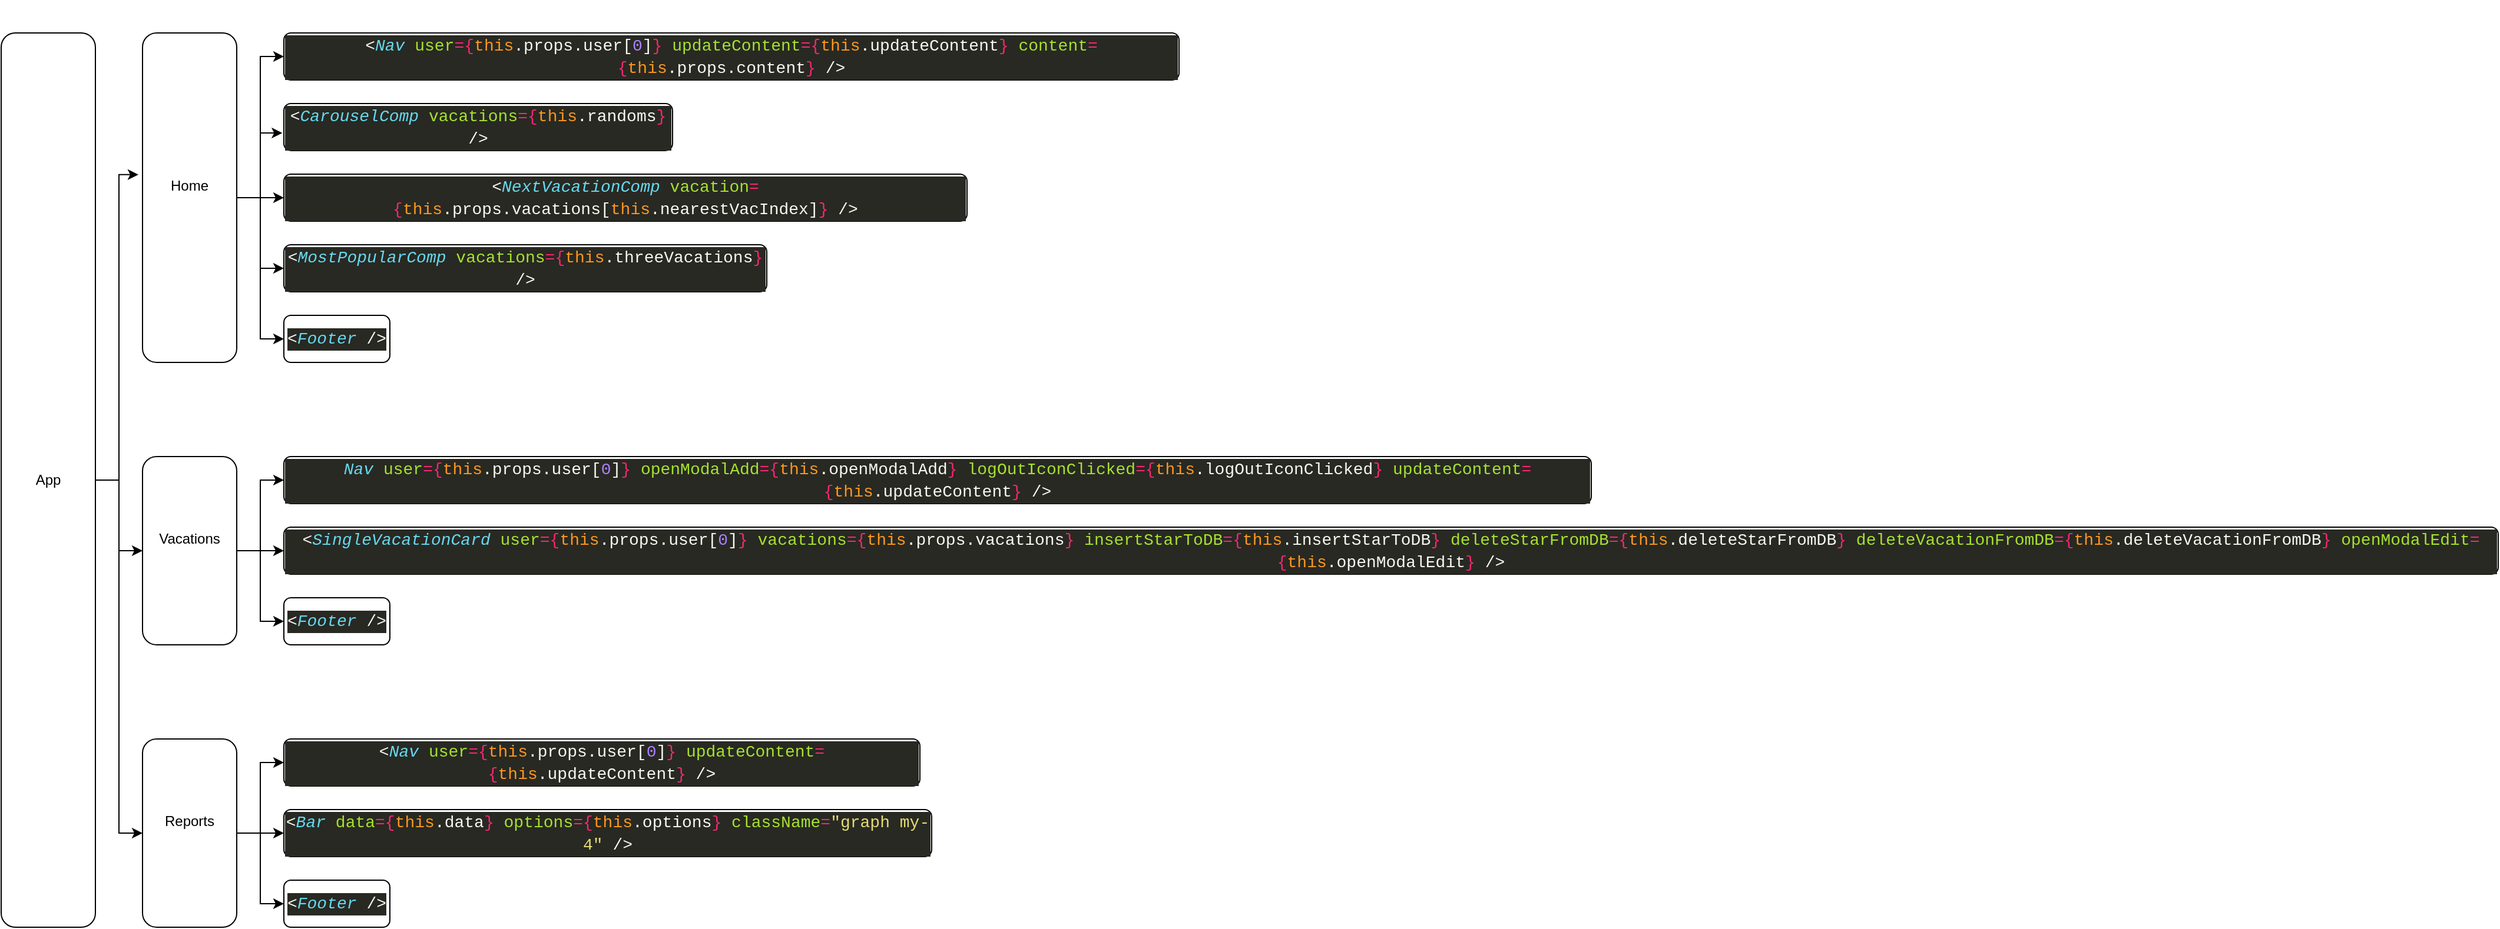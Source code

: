 <mxfile version="16.0.3" type="github" pages="2">
  <diagram name="Page-1" id="5f0bae14-7c28-e335-631c-24af17079c00">
    <mxGraphModel dx="782" dy="2174" grid="1" gridSize="10" guides="1" tooltips="1" connect="1" arrows="1" fold="1" page="1" pageScale="1" pageWidth="1100" pageHeight="850" background="none" math="0" shadow="0">
      <root>
        <mxCell id="0" />
        <mxCell id="1" parent="0" />
        <mxCell id="k285_2gc9gQPYvAHi5sY-36" value="" style="edgeStyle=orthogonalEdgeStyle;rounded=0;orthogonalLoop=1;jettySize=auto;html=1;" parent="1" source="QMgQyyXiwYewozrBaR0G-5" target="k285_2gc9gQPYvAHi5sY-7" edge="1">
          <mxGeometry relative="1" as="geometry" />
        </mxCell>
        <mxCell id="k285_2gc9gQPYvAHi5sY-37" style="edgeStyle=orthogonalEdgeStyle;rounded=0;orthogonalLoop=1;jettySize=auto;html=1;entryX=0;entryY=0.5;entryDx=0;entryDy=0;" parent="1" source="QMgQyyXiwYewozrBaR0G-5" target="k285_2gc9gQPYvAHi5sY-1" edge="1">
          <mxGeometry relative="1" as="geometry" />
        </mxCell>
        <mxCell id="k285_2gc9gQPYvAHi5sY-38" style="edgeStyle=orthogonalEdgeStyle;rounded=0;orthogonalLoop=1;jettySize=auto;html=1;entryX=-0.004;entryY=0.625;entryDx=0;entryDy=0;entryPerimeter=0;" parent="1" source="QMgQyyXiwYewozrBaR0G-5" target="k285_2gc9gQPYvAHi5sY-10" edge="1">
          <mxGeometry relative="1" as="geometry" />
        </mxCell>
        <mxCell id="k285_2gc9gQPYvAHi5sY-39" style="edgeStyle=orthogonalEdgeStyle;rounded=0;orthogonalLoop=1;jettySize=auto;html=1;entryX=0;entryY=0.5;entryDx=0;entryDy=0;" parent="1" source="QMgQyyXiwYewozrBaR0G-5" target="k285_2gc9gQPYvAHi5sY-5" edge="1">
          <mxGeometry relative="1" as="geometry" />
        </mxCell>
        <mxCell id="k285_2gc9gQPYvAHi5sY-40" style="edgeStyle=orthogonalEdgeStyle;rounded=0;orthogonalLoop=1;jettySize=auto;html=1;entryX=0;entryY=0.5;entryDx=0;entryDy=0;" parent="1" source="QMgQyyXiwYewozrBaR0G-5" target="k285_2gc9gQPYvAHi5sY-3" edge="1">
          <mxGeometry relative="1" as="geometry" />
        </mxCell>
        <mxCell id="QMgQyyXiwYewozrBaR0G-5" value="Home&lt;table&gt;&lt;tbody&gt;&lt;tr&gt;&lt;td&gt;&lt;br&gt;&lt;/td&gt;&lt;td&gt;&lt;br&gt;&lt;/td&gt;&lt;td&gt;&lt;br&gt;&lt;/td&gt;&lt;/tr&gt;&lt;/tbody&gt;&lt;/table&gt;" style="whiteSpace=wrap;html=1;rounded=1;" parent="1" vertex="1">
          <mxGeometry x="160" y="-1640" width="80" height="280" as="geometry" />
        </mxCell>
        <mxCell id="k285_2gc9gQPYvAHi5sY-1" value="&#xa;&#xa;&lt;div style=&quot;color: rgb(248, 248, 242); background-color: rgb(40, 41, 35); font-family: consolas, &amp;quot;courier new&amp;quot;, monospace; font-weight: normal; font-size: 14px; line-height: 19px;&quot;&gt;&lt;div&gt;&lt;span style=&quot;color: #f8f8f2&quot;&gt;&amp;lt;&lt;/span&gt;&lt;span style=&quot;color: #66d9ef ; font-style: italic&quot;&gt;Nav&lt;/span&gt;&lt;span style=&quot;color: #f8f8f2&quot;&gt; &lt;/span&gt;&lt;span style=&quot;color: #a6e22e&quot;&gt;user&lt;/span&gt;&lt;span style=&quot;color: #f92672&quot;&gt;={&lt;/span&gt;&lt;span style=&quot;color: #fd971f&quot;&gt;this&lt;/span&gt;&lt;span style=&quot;color: #f8f8f2&quot;&gt;.props.user[&lt;/span&gt;&lt;span style=&quot;color: #ae81ff&quot;&gt;0&lt;/span&gt;&lt;span style=&quot;color: #f8f8f2&quot;&gt;]&lt;/span&gt;&lt;span style=&quot;color: #f92672&quot;&gt;}&lt;/span&gt;&lt;span style=&quot;color: #f8f8f2&quot;&gt; &lt;/span&gt;&lt;span style=&quot;color: #a6e22e&quot;&gt;updateContent&lt;/span&gt;&lt;span style=&quot;color: #f92672&quot;&gt;={&lt;/span&gt;&lt;span style=&quot;color: #fd971f&quot;&gt;this&lt;/span&gt;&lt;span style=&quot;color: #f8f8f2&quot;&gt;.updateContent&lt;/span&gt;&lt;span style=&quot;color: #f92672&quot;&gt;}&lt;/span&gt;&lt;span style=&quot;color: #f8f8f2&quot;&gt; &lt;/span&gt;&lt;span style=&quot;color: #a6e22e&quot;&gt;content&lt;/span&gt;&lt;span style=&quot;color: #f92672&quot;&gt;={&lt;/span&gt;&lt;span style=&quot;color: #fd971f&quot;&gt;this&lt;/span&gt;&lt;span style=&quot;color: #f8f8f2&quot;&gt;.props.content&lt;/span&gt;&lt;span style=&quot;color: #f92672&quot;&gt;}&lt;/span&gt;&lt;span style=&quot;color: #f8f8f2&quot;&gt; &lt;/span&gt;&lt;span style=&quot;color: #f8f8f2&quot;&gt;/&amp;gt;&lt;/span&gt;&lt;/div&gt;&lt;/div&gt;&#xa;&#xa;" style="whiteSpace=wrap;html=1;rounded=1;" parent="1" vertex="1">
          <mxGeometry x="280" y="-1640" width="760" height="40" as="geometry" />
        </mxCell>
        <mxCell id="k285_2gc9gQPYvAHi5sY-3" value="&lt;div style=&quot;color: rgb(248 , 248 , 242) ; background-color: rgb(40 , 41 , 35) ; font-family: &amp;#34;consolas&amp;#34; , &amp;#34;courier new&amp;#34; , monospace ; font-size: 14px ; line-height: 19px&quot;&gt;&amp;lt;&lt;span style=&quot;color: #66d9ef ; font-style: italic&quot;&gt;Footer&lt;/span&gt; /&amp;gt;&lt;/div&gt;" style="whiteSpace=wrap;html=1;rounded=1;" parent="1" vertex="1">
          <mxGeometry x="280" y="-1400" width="90" height="40" as="geometry" />
        </mxCell>
        <mxCell id="k285_2gc9gQPYvAHi5sY-5" value="&lt;div style=&quot;color: rgb(248 , 248 , 242) ; background-color: rgb(40 , 41 , 35) ; font-family: &amp;#34;consolas&amp;#34; , &amp;#34;courier new&amp;#34; , monospace ; font-size: 14px ; line-height: 19px&quot;&gt;&amp;lt;&lt;span style=&quot;color: #66d9ef ; font-style: italic&quot;&gt;MostPopularComp&lt;/span&gt; &lt;span style=&quot;color: #a6e22e&quot;&gt;vacations&lt;/span&gt;&lt;span style=&quot;color: #f92672&quot;&gt;={&lt;/span&gt;&lt;span style=&quot;color: #fd971f&quot;&gt;this&lt;/span&gt;.threeVacations&lt;span style=&quot;color: #f92672&quot;&gt;}&lt;/span&gt; /&amp;gt;&lt;/div&gt;" style="whiteSpace=wrap;html=1;rounded=1;" parent="1" vertex="1">
          <mxGeometry x="280" y="-1460" width="410" height="40" as="geometry" />
        </mxCell>
        <mxCell id="k285_2gc9gQPYvAHi5sY-7" value="&lt;div style=&quot;color: rgb(248 , 248 , 242) ; background-color: rgb(40 , 41 , 35) ; font-family: &amp;#34;consolas&amp;#34; , &amp;#34;courier new&amp;#34; , monospace ; font-size: 14px ; line-height: 19px&quot;&gt;&amp;lt;&lt;span style=&quot;color: #66d9ef ; font-style: italic&quot;&gt;NextVacationComp&lt;/span&gt; &lt;span style=&quot;color: #a6e22e&quot;&gt;vacation&lt;/span&gt;&lt;span style=&quot;color: #f92672&quot;&gt;={&lt;/span&gt;&lt;span style=&quot;color: #fd971f&quot;&gt;this&lt;/span&gt;.props.vacations[&lt;span style=&quot;color: #fd971f&quot;&gt;this&lt;/span&gt;.nearestVacIndex]&lt;span style=&quot;color: #f92672&quot;&gt;}&lt;/span&gt; /&amp;gt;&lt;/div&gt;" style="whiteSpace=wrap;html=1;rounded=1;" parent="1" vertex="1">
          <mxGeometry x="280" y="-1520" width="580" height="40" as="geometry" />
        </mxCell>
        <mxCell id="k285_2gc9gQPYvAHi5sY-10" value="&lt;div style=&quot;color: rgb(248 , 248 , 242) ; background-color: rgb(40 , 41 , 35) ; font-family: &amp;#34;consolas&amp;#34; , &amp;#34;courier new&amp;#34; , monospace ; font-size: 14px ; line-height: 19px&quot;&gt;&amp;lt;&lt;span style=&quot;color: #66d9ef ; font-style: italic&quot;&gt;CarouselComp&lt;/span&gt; &lt;span style=&quot;color: #a6e22e&quot;&gt;vacations&lt;/span&gt;&lt;span style=&quot;color: #f92672&quot;&gt;={&lt;/span&gt;&lt;span style=&quot;color: #fd971f&quot;&gt;this&lt;/span&gt;.randoms&lt;span style=&quot;color: #f92672&quot;&gt;}&lt;/span&gt; /&amp;gt;&lt;/div&gt;" style="whiteSpace=wrap;html=1;rounded=1;" parent="1" vertex="1">
          <mxGeometry x="280" y="-1580" width="330" height="40" as="geometry" />
        </mxCell>
        <mxCell id="k285_2gc9gQPYvAHi5sY-12" value="&lt;div style=&quot;color: rgb(248 , 248 , 242) ; background-color: rgb(40 , 41 , 35) ; font-family: &amp;#34;consolas&amp;#34; , &amp;#34;courier new&amp;#34; , monospace ; font-size: 14px ; line-height: 19px&quot;&gt;&amp;lt;&lt;span style=&quot;color: #66d9ef ; font-style: italic&quot;&gt;Nav&lt;/span&gt; &lt;span style=&quot;color: #a6e22e&quot;&gt;user&lt;/span&gt;&lt;span style=&quot;color: #f92672&quot;&gt;={&lt;/span&gt;&lt;span style=&quot;color: #fd971f&quot;&gt;this&lt;/span&gt;.props.user[&lt;span style=&quot;color: #ae81ff&quot;&gt;0&lt;/span&gt;]&lt;span style=&quot;color: #f92672&quot;&gt;}&lt;/span&gt; &lt;span style=&quot;color: #a6e22e&quot;&gt;updateContent&lt;/span&gt;&lt;span style=&quot;color: #f92672&quot;&gt;={&lt;/span&gt;&lt;span style=&quot;color: #fd971f&quot;&gt;this&lt;/span&gt;.updateContent&lt;span style=&quot;color: #f92672&quot;&gt;}&lt;/span&gt; /&amp;gt;&lt;/div&gt;" style="whiteSpace=wrap;html=1;rounded=1;" parent="1" vertex="1">
          <mxGeometry x="280" y="-1040" width="540" height="40" as="geometry" />
        </mxCell>
        <mxCell id="k285_2gc9gQPYvAHi5sY-35" style="edgeStyle=orthogonalEdgeStyle;rounded=0;orthogonalLoop=1;jettySize=auto;html=1;entryX=0;entryY=0.5;entryDx=0;entryDy=0;" parent="1" target="k285_2gc9gQPYvAHi5sY-32" edge="1">
          <mxGeometry relative="1" as="geometry">
            <mxPoint x="240" y="-1160" as="sourcePoint" />
            <Array as="points">
              <mxPoint x="240" y="-1200" />
              <mxPoint x="260" y="-1200" />
              <mxPoint x="260" y="-1140" />
            </Array>
          </mxGeometry>
        </mxCell>
        <mxCell id="k285_2gc9gQPYvAHi5sY-41" value="" style="edgeStyle=orthogonalEdgeStyle;rounded=0;orthogonalLoop=1;jettySize=auto;html=1;" parent="1" source="k285_2gc9gQPYvAHi5sY-22" edge="1">
          <mxGeometry relative="1" as="geometry">
            <mxPoint x="280" y="-1200" as="targetPoint" />
          </mxGeometry>
        </mxCell>
        <mxCell id="k285_2gc9gQPYvAHi5sY-42" style="edgeStyle=orthogonalEdgeStyle;rounded=0;orthogonalLoop=1;jettySize=auto;html=1;entryX=0;entryY=0.5;entryDx=0;entryDy=0;" parent="1" source="k285_2gc9gQPYvAHi5sY-22" target="k285_2gc9gQPYvAHi5sY-30" edge="1">
          <mxGeometry relative="1" as="geometry" />
        </mxCell>
        <mxCell id="k285_2gc9gQPYvAHi5sY-22" value="Vacations&lt;br&gt;&lt;table&gt;&lt;tbody&gt;&lt;tr&gt;&lt;td&gt;&lt;/td&gt;&lt;td&gt;&lt;/td&gt;&lt;td&gt;&lt;br&gt;&lt;/td&gt;&lt;/tr&gt;&lt;/tbody&gt;&lt;/table&gt;" style="whiteSpace=wrap;html=1;rounded=1;" parent="1" vertex="1">
          <mxGeometry x="160" y="-1280" width="80" height="160" as="geometry" />
        </mxCell>
        <mxCell id="k285_2gc9gQPYvAHi5sY-25" value="" style="edgeStyle=orthogonalEdgeStyle;rounded=0;orthogonalLoop=1;jettySize=auto;html=1;" parent="1" source="k285_2gc9gQPYvAHi5sY-24" target="k285_2gc9gQPYvAHi5sY-12" edge="1">
          <mxGeometry relative="1" as="geometry" />
        </mxCell>
        <mxCell id="k285_2gc9gQPYvAHi5sY-27" value="" style="edgeStyle=orthogonalEdgeStyle;rounded=0;orthogonalLoop=1;jettySize=auto;html=1;" parent="1" source="k285_2gc9gQPYvAHi5sY-24" target="k285_2gc9gQPYvAHi5sY-26" edge="1">
          <mxGeometry relative="1" as="geometry" />
        </mxCell>
        <mxCell id="k285_2gc9gQPYvAHi5sY-29" style="edgeStyle=orthogonalEdgeStyle;rounded=0;orthogonalLoop=1;jettySize=auto;html=1;entryX=0;entryY=0.5;entryDx=0;entryDy=0;" parent="1" source="k285_2gc9gQPYvAHi5sY-24" target="k285_2gc9gQPYvAHi5sY-28" edge="1">
          <mxGeometry relative="1" as="geometry" />
        </mxCell>
        <mxCell id="k285_2gc9gQPYvAHi5sY-24" value="Reports&lt;br&gt;&lt;table&gt;&lt;tbody&gt;&lt;tr&gt;&lt;td&gt;&lt;/td&gt;&lt;td&gt;&lt;/td&gt;&lt;td&gt;&lt;br&gt;&lt;/td&gt;&lt;/tr&gt;&lt;/tbody&gt;&lt;/table&gt;" style="whiteSpace=wrap;html=1;rounded=1;" parent="1" vertex="1">
          <mxGeometry x="160" y="-1040" width="80" height="160" as="geometry" />
        </mxCell>
        <mxCell id="k285_2gc9gQPYvAHi5sY-26" value="&#xa;&#xa;&lt;div style=&quot;color: rgb(248, 248, 242); background-color: rgb(40, 41, 35); font-family: consolas, &amp;quot;courier new&amp;quot;, monospace; font-weight: normal; font-size: 14px; line-height: 19px;&quot;&gt;&lt;div&gt;&lt;span style=&quot;color: #f8f8f2&quot;&gt;&amp;lt;&lt;/span&gt;&lt;span style=&quot;color: #66d9ef ; font-style: italic&quot;&gt;Bar&lt;/span&gt;&lt;span style=&quot;color: #f8f8f2&quot;&gt; &lt;/span&gt;&lt;span style=&quot;color: #a6e22e&quot;&gt;data&lt;/span&gt;&lt;span style=&quot;color: #f92672&quot;&gt;={&lt;/span&gt;&lt;span style=&quot;color: #fd971f&quot;&gt;this&lt;/span&gt;&lt;span style=&quot;color: #f8f8f2&quot;&gt;.data&lt;/span&gt;&lt;span style=&quot;color: #f92672&quot;&gt;}&lt;/span&gt;&lt;span style=&quot;color: #f8f8f2&quot;&gt; &lt;/span&gt;&lt;span style=&quot;color: #a6e22e&quot;&gt;options&lt;/span&gt;&lt;span style=&quot;color: #f92672&quot;&gt;={&lt;/span&gt;&lt;span style=&quot;color: #fd971f&quot;&gt;this&lt;/span&gt;&lt;span style=&quot;color: #f8f8f2&quot;&gt;.options&lt;/span&gt;&lt;span style=&quot;color: #f92672&quot;&gt;}&lt;/span&gt;&lt;span style=&quot;color: #f8f8f2&quot;&gt; &lt;/span&gt;&lt;span style=&quot;color: #a6e22e&quot;&gt;className&lt;/span&gt;&lt;span style=&quot;color: #f92672&quot;&gt;=&lt;/span&gt;&lt;span style=&quot;color: #e6db74&quot;&gt;&quot;graph my-4&quot;&lt;/span&gt;&lt;span style=&quot;color: #f8f8f2&quot;&gt; &lt;/span&gt;&lt;span style=&quot;color: #f8f8f2&quot;&gt;/&amp;gt;&lt;/span&gt;&lt;/div&gt;&lt;/div&gt;&#xa;&#xa;" style="whiteSpace=wrap;html=1;rounded=1;" parent="1" vertex="1">
          <mxGeometry x="280" y="-980" width="550" height="40" as="geometry" />
        </mxCell>
        <mxCell id="k285_2gc9gQPYvAHi5sY-28" value="&lt;div style=&quot;color: rgb(248 , 248 , 242) ; background-color: rgb(40 , 41 , 35) ; font-family: &amp;#34;consolas&amp;#34; , &amp;#34;courier new&amp;#34; , monospace ; font-size: 14px ; line-height: 19px&quot;&gt;&amp;lt;&lt;span style=&quot;color: #66d9ef ; font-style: italic&quot;&gt;Footer&lt;/span&gt; /&amp;gt;&lt;/div&gt;" style="whiteSpace=wrap;html=1;rounded=1;" parent="1" vertex="1">
          <mxGeometry x="280" y="-920" width="90" height="40" as="geometry" />
        </mxCell>
        <mxCell id="k285_2gc9gQPYvAHi5sY-30" value="&#xa;&#xa;&lt;div style=&quot;color: rgb(248, 248, 242); background-color: rgb(40, 41, 35); font-family: consolas, &amp;quot;courier new&amp;quot;, monospace; font-weight: normal; font-size: 14px; line-height: 19px;&quot;&gt;&lt;div&gt;&lt;span style=&quot;color: #66d9ef ; font-style: italic&quot;&gt;Nav&lt;/span&gt;&lt;span style=&quot;color: #f8f8f2&quot;&gt; &lt;/span&gt;&lt;span style=&quot;color: #a6e22e&quot;&gt;user&lt;/span&gt;&lt;span style=&quot;color: #f92672&quot;&gt;={&lt;/span&gt;&lt;span style=&quot;color: #fd971f&quot;&gt;this&lt;/span&gt;&lt;span style=&quot;color: #f8f8f2&quot;&gt;.props.user[&lt;/span&gt;&lt;span style=&quot;color: #ae81ff&quot;&gt;0&lt;/span&gt;&lt;span style=&quot;color: #f8f8f2&quot;&gt;]&lt;/span&gt;&lt;span style=&quot;color: #f92672&quot;&gt;}&lt;/span&gt;&lt;span style=&quot;color: #f8f8f2&quot;&gt; &lt;/span&gt;&lt;span style=&quot;color: #a6e22e&quot;&gt;openModalAdd&lt;/span&gt;&lt;span style=&quot;color: #f92672&quot;&gt;={&lt;/span&gt;&lt;span style=&quot;color: #fd971f&quot;&gt;this&lt;/span&gt;&lt;span style=&quot;color: #f8f8f2&quot;&gt;.openModalAdd&lt;/span&gt;&lt;span style=&quot;color: #f92672&quot;&gt;}&lt;/span&gt;&lt;span style=&quot;color: #f8f8f2&quot;&gt; &lt;/span&gt;&lt;span style=&quot;color: #a6e22e&quot;&gt;logOutIconClicked&lt;/span&gt;&lt;span style=&quot;color: #f92672&quot;&gt;={&lt;/span&gt;&lt;span style=&quot;color: #fd971f&quot;&gt;this&lt;/span&gt;&lt;span style=&quot;color: #f8f8f2&quot;&gt;.logOutIconClicked&lt;/span&gt;&lt;span style=&quot;color: #f92672&quot;&gt;}&lt;/span&gt;&lt;span style=&quot;color: #f8f8f2&quot;&gt; &lt;/span&gt;&lt;span style=&quot;color: #a6e22e&quot;&gt;updateContent&lt;/span&gt;&lt;span style=&quot;color: #f92672&quot;&gt;={&lt;/span&gt;&lt;span style=&quot;color: #fd971f&quot;&gt;this&lt;/span&gt;&lt;span style=&quot;color: #f8f8f2&quot;&gt;.updateContent&lt;/span&gt;&lt;span style=&quot;color: #f92672&quot;&gt;}&lt;/span&gt;&lt;span style=&quot;color: #f8f8f2&quot;&gt; &lt;/span&gt;&lt;span style=&quot;color: #f8f8f2&quot;&gt;/&amp;gt;&lt;/span&gt;&lt;/div&gt;&lt;/div&gt;&#xa;&#xa;" style="whiteSpace=wrap;html=1;rounded=1;" parent="1" vertex="1">
          <mxGeometry x="280" y="-1280" width="1110" height="40" as="geometry" />
        </mxCell>
        <mxCell id="k285_2gc9gQPYvAHi5sY-32" value="&lt;div style=&quot;color: rgb(248 , 248 , 242) ; background-color: rgb(40 , 41 , 35) ; font-family: &amp;#34;consolas&amp;#34; , &amp;#34;courier new&amp;#34; , monospace ; font-size: 14px ; line-height: 19px&quot;&gt;&amp;lt;&lt;span style=&quot;color: #66d9ef ; font-style: italic&quot;&gt;Footer&lt;/span&gt; /&amp;gt;&lt;/div&gt;" style="whiteSpace=wrap;html=1;rounded=1;" parent="1" vertex="1">
          <mxGeometry x="280" y="-1160" width="90" height="40" as="geometry" />
        </mxCell>
        <mxCell id="k285_2gc9gQPYvAHi5sY-43" value="&#xa;&#xa;&lt;div style=&quot;color: rgb(248, 248, 242); background-color: rgb(40, 41, 35); font-family: consolas, &amp;quot;courier new&amp;quot;, monospace; font-weight: normal; font-size: 14px; line-height: 19px;&quot;&gt;&lt;div&gt;&lt;span style=&quot;color: #f8f8f2&quot;&gt;&amp;lt;&lt;/span&gt;&lt;span style=&quot;color: #66d9ef ; font-style: italic&quot;&gt;SingleVacationCard&lt;/span&gt;&lt;span style=&quot;color: #f8f8f2&quot;&gt; &lt;/span&gt;&lt;span style=&quot;color: #a6e22e&quot;&gt;user&lt;/span&gt;&lt;span style=&quot;color: #f92672&quot;&gt;={&lt;/span&gt;&lt;span style=&quot;color: #fd971f&quot;&gt;this&lt;/span&gt;&lt;span style=&quot;color: #f8f8f2&quot;&gt;.props.user[&lt;/span&gt;&lt;span style=&quot;color: #ae81ff&quot;&gt;0&lt;/span&gt;&lt;span style=&quot;color: #f8f8f2&quot;&gt;]&lt;/span&gt;&lt;span style=&quot;color: #f92672&quot;&gt;}&lt;/span&gt;&lt;span style=&quot;color: #f8f8f2&quot;&gt; &lt;/span&gt;&lt;span style=&quot;color: #a6e22e&quot;&gt;vacations&lt;/span&gt;&lt;span style=&quot;color: #f92672&quot;&gt;={&lt;/span&gt;&lt;span style=&quot;color: #fd971f&quot;&gt;this&lt;/span&gt;&lt;span style=&quot;color: #f8f8f2&quot;&gt;.props.vacations&lt;/span&gt;&lt;span style=&quot;color: #f92672&quot;&gt;}&lt;/span&gt;&lt;span style=&quot;color: #f8f8f2&quot;&gt; &lt;/span&gt;&lt;span style=&quot;color: #a6e22e&quot;&gt;insertStarToDB&lt;/span&gt;&lt;span style=&quot;color: #f92672&quot;&gt;={&lt;/span&gt;&lt;span style=&quot;color: #fd971f&quot;&gt;this&lt;/span&gt;&lt;span style=&quot;color: #f8f8f2&quot;&gt;.insertStarToDB&lt;/span&gt;&lt;span style=&quot;color: #f92672&quot;&gt;}&lt;/span&gt;&lt;span style=&quot;color: #f8f8f2&quot;&gt; &lt;/span&gt;&lt;span style=&quot;color: #a6e22e&quot;&gt;deleteStarFromDB&lt;/span&gt;&lt;span style=&quot;color: #f92672&quot;&gt;={&lt;/span&gt;&lt;span style=&quot;color: #fd971f&quot;&gt;this&lt;/span&gt;&lt;span style=&quot;color: #f8f8f2&quot;&gt;.deleteStarFromDB&lt;/span&gt;&lt;span style=&quot;color: #f92672&quot;&gt;}&lt;/span&gt;&lt;span style=&quot;color: #f8f8f2&quot;&gt; &lt;/span&gt;&lt;span style=&quot;color: #a6e22e&quot;&gt;deleteVacationFromDB&lt;/span&gt;&lt;span style=&quot;color: #f92672&quot;&gt;={&lt;/span&gt;&lt;span style=&quot;color: #fd971f&quot;&gt;this&lt;/span&gt;&lt;span style=&quot;color: #f8f8f2&quot;&gt;.deleteVacationFromDB&lt;/span&gt;&lt;span style=&quot;color: #f92672&quot;&gt;}&lt;/span&gt;&lt;span style=&quot;color: #f8f8f2&quot;&gt; &lt;/span&gt;&lt;span style=&quot;color: #a6e22e&quot;&gt;openModalEdit&lt;/span&gt;&lt;span style=&quot;color: #f92672&quot;&gt;={&lt;/span&gt;&lt;span style=&quot;color: #fd971f&quot;&gt;this&lt;/span&gt;&lt;span style=&quot;color: #f8f8f2&quot;&gt;.openModalEdit&lt;/span&gt;&lt;span style=&quot;color: #f92672&quot;&gt;}&lt;/span&gt;&lt;span style=&quot;color: #f8f8f2&quot;&gt; &lt;/span&gt;&lt;span style=&quot;color: #f8f8f2&quot;&gt;/&amp;gt;&lt;/span&gt;&lt;/div&gt;&lt;/div&gt;&#xa;&#xa;" style="whiteSpace=wrap;html=1;rounded=1;" parent="1" vertex="1">
          <mxGeometry x="280" y="-1220" width="1880" height="40" as="geometry" />
        </mxCell>
        <mxCell id="k285_2gc9gQPYvAHi5sY-46" style="edgeStyle=orthogonalEdgeStyle;rounded=0;orthogonalLoop=1;jettySize=auto;html=1;entryX=-0.044;entryY=0.43;entryDx=0;entryDy=0;entryPerimeter=0;" parent="1" source="k285_2gc9gQPYvAHi5sY-45" target="QMgQyyXiwYewozrBaR0G-5" edge="1">
          <mxGeometry relative="1" as="geometry" />
        </mxCell>
        <mxCell id="k285_2gc9gQPYvAHi5sY-47" style="edgeStyle=orthogonalEdgeStyle;rounded=0;orthogonalLoop=1;jettySize=auto;html=1;entryX=0;entryY=0.5;entryDx=0;entryDy=0;" parent="1" source="k285_2gc9gQPYvAHi5sY-45" target="k285_2gc9gQPYvAHi5sY-22" edge="1">
          <mxGeometry relative="1" as="geometry" />
        </mxCell>
        <mxCell id="k285_2gc9gQPYvAHi5sY-48" style="edgeStyle=orthogonalEdgeStyle;rounded=0;orthogonalLoop=1;jettySize=auto;html=1;entryX=0;entryY=0.5;entryDx=0;entryDy=0;" parent="1" source="k285_2gc9gQPYvAHi5sY-45" target="k285_2gc9gQPYvAHi5sY-24" edge="1">
          <mxGeometry relative="1" as="geometry" />
        </mxCell>
        <mxCell id="k285_2gc9gQPYvAHi5sY-45" value="App" style="rounded=1;whiteSpace=wrap;html=1;" parent="1" vertex="1">
          <mxGeometry x="40" y="-1640" width="80" height="760" as="geometry" />
        </mxCell>
      </root>
    </mxGraphModel>
  </diagram>
  <diagram id="Nh2DE2Q71vz4p0g6k_5Q" name="Page-2">
    <mxGraphModel dx="782" dy="474" grid="1" gridSize="10" guides="1" tooltips="1" connect="1" arrows="1" fold="1" page="1" pageScale="1" pageWidth="827" pageHeight="1169" math="0" shadow="0">
      <root>
        <mxCell id="DKAS6l4S00Xv15B4dpO1-0" />
        <mxCell id="DKAS6l4S00Xv15B4dpO1-1" parent="DKAS6l4S00Xv15B4dpO1-0" />
        <mxCell id="-5QdoDLChzsurSGzzUl--2" value="" style="edgeStyle=orthogonalEdgeStyle;rounded=0;orthogonalLoop=1;jettySize=auto;html=1;" edge="1" parent="DKAS6l4S00Xv15B4dpO1-1" source="-5QdoDLChzsurSGzzUl--0" target="-5QdoDLChzsurSGzzUl--1">
          <mxGeometry relative="1" as="geometry">
            <Array as="points">
              <mxPoint x="502" y="100" />
              <mxPoint x="302" y="100" />
            </Array>
          </mxGeometry>
        </mxCell>
        <mxCell id="-5QdoDLChzsurSGzzUl--7" style="edgeStyle=orthogonalEdgeStyle;rounded=0;orthogonalLoop=1;jettySize=auto;html=1;" edge="1" parent="DKAS6l4S00Xv15B4dpO1-1" source="-5QdoDLChzsurSGzzUl--0" target="-5QdoDLChzsurSGzzUl--3">
          <mxGeometry relative="1" as="geometry" />
        </mxCell>
        <mxCell id="-5QdoDLChzsurSGzzUl--8" style="edgeStyle=orthogonalEdgeStyle;rounded=0;orthogonalLoop=1;jettySize=auto;html=1;" edge="1" parent="DKAS6l4S00Xv15B4dpO1-1" source="-5QdoDLChzsurSGzzUl--0" target="-5QdoDLChzsurSGzzUl--5">
          <mxGeometry relative="1" as="geometry">
            <Array as="points">
              <mxPoint x="502" y="100" />
              <mxPoint x="702" y="100" />
            </Array>
          </mxGeometry>
        </mxCell>
        <mxCell id="-5QdoDLChzsurSGzzUl--0" value="App" style="rounded=1;whiteSpace=wrap;html=1;" vertex="1" parent="DKAS6l4S00Xv15B4dpO1-1">
          <mxGeometry x="442" y="20" width="120" height="60" as="geometry" />
        </mxCell>
        <mxCell id="bXeRXSoJA1ILJP_v_g_t-3" style="edgeStyle=orthogonalEdgeStyle;rounded=0;orthogonalLoop=1;jettySize=auto;html=1;fontFamily=Helvetica;fontSize=15;fontColor=#000000;" edge="1" parent="DKAS6l4S00Xv15B4dpO1-1" source="-5QdoDLChzsurSGzzUl--1" target="QZo0SI7vUK4cgd0_uTAl-0">
          <mxGeometry relative="1" as="geometry">
            <Array as="points">
              <mxPoint x="302" y="250" />
              <mxPoint x="302" y="250" />
            </Array>
          </mxGeometry>
        </mxCell>
        <mxCell id="-5QdoDLChzsurSGzzUl--1" value="Report" style="whiteSpace=wrap;html=1;rounded=1;" vertex="1" parent="DKAS6l4S00Xv15B4dpO1-1">
          <mxGeometry x="242" y="140" width="120" height="60" as="geometry" />
        </mxCell>
        <mxCell id="QZo0SI7vUK4cgd0_uTAl-1" value="" style="edgeStyle=orthogonalEdgeStyle;rounded=0;orthogonalLoop=1;jettySize=auto;html=1;" edge="1" parent="DKAS6l4S00Xv15B4dpO1-1" source="-5QdoDLChzsurSGzzUl--3" target="QZo0SI7vUK4cgd0_uTAl-0">
          <mxGeometry relative="1" as="geometry" />
        </mxCell>
        <mxCell id="-5QdoDLChzsurSGzzUl--3" value="Home" style="whiteSpace=wrap;html=1;rounded=1;" vertex="1" parent="DKAS6l4S00Xv15B4dpO1-1">
          <mxGeometry x="442" y="140" width="120" height="60" as="geometry" />
        </mxCell>
        <mxCell id="_OHYxKAUWBWKIHNH0SEk-21" style="edgeStyle=orthogonalEdgeStyle;rounded=0;orthogonalLoop=1;jettySize=auto;html=1;entryX=0.883;entryY=-0.017;entryDx=0;entryDy=0;entryPerimeter=0;fontFamily=Helvetica;fontSize=12;fontColor=#000000;" edge="1" parent="DKAS6l4S00Xv15B4dpO1-1" source="-5QdoDLChzsurSGzzUl--5" target="QZo0SI7vUK4cgd0_uTAl-0">
          <mxGeometry relative="1" as="geometry" />
        </mxCell>
        <mxCell id="-5QdoDLChzsurSGzzUl--5" value="Vacations" style="whiteSpace=wrap;html=1;rounded=1;" vertex="1" parent="DKAS6l4S00Xv15B4dpO1-1">
          <mxGeometry x="642" y="140" width="120" height="60" as="geometry" />
        </mxCell>
        <mxCell id="_OHYxKAUWBWKIHNH0SEk-13" value="" style="edgeStyle=orthogonalEdgeStyle;rounded=0;orthogonalLoop=1;jettySize=auto;html=1;fontFamily=Helvetica;fontSize=14;fontColor=#000000;startArrow=none;" edge="1" parent="DKAS6l4S00Xv15B4dpO1-1" source="GPODberzA4idkuwlgO1S-0" target="_OHYxKAUWBWKIHNH0SEk-12">
          <mxGeometry relative="1" as="geometry" />
        </mxCell>
        <mxCell id="GPODberzA4idkuwlgO1S-2" value="&lt;span style=&quot;color: rgb(0 , 0 , 0) ; font-family: &amp;#34;helvetica&amp;#34; ; font-size: 13px ; font-style: normal ; letter-spacing: normal ; text-align: center ; text-indent: 0px ; text-transform: none ; word-spacing: 0px ; background-color: rgb(255 , 255 , 255) ; display: inline ; float: none&quot;&gt;&lt;b&gt;NextVacationComp&lt;/b&gt;&lt;br&gt;&lt;div style=&quot;text-align: left&quot;&gt;&lt;b style=&quot;font-weight: bold ; font-family: &amp;#34;helvetica&amp;#34; ; font-size: 12px ; line-height: 1.2&quot;&gt;props: &lt;/b&gt;&lt;span style=&quot;font-family: &amp;#34;helvetica&amp;#34; ; font-size: 12px ; line-height: 1.2&quot;&gt;vacation&lt;/span&gt;&lt;b style=&quot;font-weight: bold ; font-family: &amp;#34;helvetica&amp;#34; ; font-size: 12px ; line-height: 1.2&quot;&gt;&amp;nbsp;&lt;/b&gt;&lt;/div&gt;&lt;div style=&quot;font-weight: bold ; text-align: left&quot;&gt;&lt;b style=&quot;font-family: &amp;#34;helvetica&amp;#34; ; font-size: 12px ; line-height: 1.2&quot;&gt;&lt;br&gt;&lt;/b&gt;&lt;/div&gt;&lt;/span&gt;" style="whiteSpace=wrap;html=1;rounded=1;" vertex="1" parent="DKAS6l4S00Xv15B4dpO1-1">
          <mxGeometry x="438" y="440" width="128" height="80" as="geometry" />
        </mxCell>
        <mxCell id="_OHYxKAUWBWKIHNH0SEk-2" value="" style="edgeStyle=orthogonalEdgeStyle;rounded=0;orthogonalLoop=1;jettySize=auto;html=1;fontFamily=Helvetica;fontSize=13;fontColor=#000000;endArrow=none;" edge="1" parent="DKAS6l4S00Xv15B4dpO1-1" source="-5QdoDLChzsurSGzzUl--3" target="QZo0SI7vUK4cgd0_uTAl-0">
          <mxGeometry relative="1" as="geometry">
            <mxPoint x="516" y="180" as="sourcePoint" />
            <mxPoint x="516" y="510" as="targetPoint" />
          </mxGeometry>
        </mxCell>
        <mxCell id="bXeRXSoJA1ILJP_v_g_t-6" style="edgeStyle=orthogonalEdgeStyle;rounded=0;orthogonalLoop=1;jettySize=auto;html=1;entryX=0.888;entryY=0;entryDx=0;entryDy=0;entryPerimeter=0;fontFamily=Helvetica;fontSize=15;fontColor=#000000;" edge="1" parent="DKAS6l4S00Xv15B4dpO1-1" source="_OHYxKAUWBWKIHNH0SEk-4" target="_OHYxKAUWBWKIHNH0SEk-8">
          <mxGeometry relative="1" as="geometry">
            <Array as="points">
              <mxPoint x="700" y="610" />
              <mxPoint x="700" y="610" />
            </Array>
          </mxGeometry>
        </mxCell>
        <mxCell id="_OHYxKAUWBWKIHNH0SEk-4" value="&lt;font&gt;&lt;b&gt;&lt;font style=&quot;font-size: 14px&quot;&gt;SingleVacCard&lt;/font&gt;&lt;/b&gt;&lt;br&gt;&lt;div style=&quot;text-align: left&quot;&gt;&lt;b&gt;props: &lt;/b&gt;&lt;span&gt;user, vacations&lt;/span&gt;&lt;/div&gt;&lt;div style=&quot;text-align: left&quot;&gt;&lt;b&gt;comps: &lt;/b&gt;editIcons, starsIcons&lt;/div&gt;&lt;/font&gt;" style="whiteSpace=wrap;html=1;rounded=1;" vertex="1" parent="DKAS6l4S00Xv15B4dpO1-1">
          <mxGeometry x="626" y="438.75" width="132" height="82.5" as="geometry" />
        </mxCell>
        <mxCell id="bXeRXSoJA1ILJP_v_g_t-4" style="edgeStyle=orthogonalEdgeStyle;rounded=0;orthogonalLoop=1;jettySize=auto;html=1;entryX=0.13;entryY=0.033;entryDx=0;entryDy=0;entryPerimeter=0;fontFamily=Helvetica;fontSize=15;fontColor=#000000;" edge="1" parent="DKAS6l4S00Xv15B4dpO1-1" source="_OHYxKAUWBWKIHNH0SEk-6" target="_OHYxKAUWBWKIHNH0SEk-8">
          <mxGeometry relative="1" as="geometry" />
        </mxCell>
        <mxCell id="_OHYxKAUWBWKIHNH0SEk-6" value="Bar&lt;br style=&quot;font-size: 13px&quot;&gt;&lt;span style=&quot;font-size: 12px&quot;&gt;props: &lt;span style=&quot;font-weight: 400&quot;&gt;data, options&lt;/span&gt;&lt;/span&gt;" style="whiteSpace=wrap;html=1;rounded=1;fontStyle=1;fontSize=14;" vertex="1" parent="DKAS6l4S00Xv15B4dpO1-1">
          <mxGeometry x="242" y="440" width="128" height="80" as="geometry" />
        </mxCell>
        <mxCell id="_OHYxKAUWBWKIHNH0SEk-8" value="&lt;b&gt;Footer&lt;/b&gt;" style="rounded=1;whiteSpace=wrap;html=1;labelBackgroundColor=none;fontFamily=Helvetica;fontSize=14;fontColor=#000000;" vertex="1" parent="DKAS6l4S00Xv15B4dpO1-1">
          <mxGeometry x="238" y="660" width="520" height="60" as="geometry" />
        </mxCell>
        <mxCell id="bXeRXSoJA1ILJP_v_g_t-5" style="edgeStyle=orthogonalEdgeStyle;rounded=0;orthogonalLoop=1;jettySize=auto;html=1;entryX=0.5;entryY=0;entryDx=0;entryDy=0;fontFamily=Helvetica;fontSize=15;fontColor=#000000;" edge="1" parent="DKAS6l4S00Xv15B4dpO1-1" source="_OHYxKAUWBWKIHNH0SEk-12" target="_OHYxKAUWBWKIHNH0SEk-8">
          <mxGeometry relative="1" as="geometry" />
        </mxCell>
        <mxCell id="_OHYxKAUWBWKIHNH0SEk-12" value="&lt;b style=&quot;font-size: 12px&quot;&gt;MostPopularVacs&lt;br&gt;props: &lt;/b&gt;&lt;span style=&quot;font-size: 12px&quot;&gt;vacations&lt;/span&gt;&lt;span style=&quot;font-size: 12px&quot;&gt;&lt;br&gt;&lt;/span&gt;&lt;b style=&quot;font-size: 12px&quot;&gt;&lt;br&gt;&lt;/b&gt;" style="whiteSpace=wrap;html=1;rounded=1;fontSize=14;align=left;" vertex="1" parent="DKAS6l4S00Xv15B4dpO1-1">
          <mxGeometry x="438" y="560" width="120" height="70" as="geometry" />
        </mxCell>
        <mxCell id="_OHYxKAUWBWKIHNH0SEk-24" style="edgeStyle=orthogonalEdgeStyle;rounded=0;orthogonalLoop=1;jettySize=auto;html=1;entryX=0.5;entryY=0;entryDx=0;entryDy=0;fontFamily=Helvetica;fontSize=12;fontColor=#000000;" edge="1" parent="DKAS6l4S00Xv15B4dpO1-1" source="QZo0SI7vUK4cgd0_uTAl-0" target="_OHYxKAUWBWKIHNH0SEk-6">
          <mxGeometry relative="1" as="geometry">
            <Array as="points">
              <mxPoint x="302" y="280" />
              <mxPoint x="302" y="280" />
            </Array>
          </mxGeometry>
        </mxCell>
        <mxCell id="_OHYxKAUWBWKIHNH0SEk-29" style="edgeStyle=orthogonalEdgeStyle;rounded=0;orthogonalLoop=1;jettySize=auto;html=1;fontFamily=Helvetica;fontSize=12;fontColor=#000000;" edge="1" parent="DKAS6l4S00Xv15B4dpO1-1" source="QZo0SI7vUK4cgd0_uTAl-0" target="_OHYxKAUWBWKIHNH0SEk-4">
          <mxGeometry relative="1" as="geometry">
            <Array as="points">
              <mxPoint x="702" y="340" />
              <mxPoint x="702" y="340" />
            </Array>
          </mxGeometry>
        </mxCell>
        <mxCell id="_OHYxKAUWBWKIHNH0SEk-35" style="edgeStyle=orthogonalEdgeStyle;rounded=0;orthogonalLoop=1;jettySize=auto;html=1;entryX=0.5;entryY=0;entryDx=0;entryDy=0;fontFamily=Helvetica;fontSize=12;fontColor=#000000;startArrow=none;" edge="1" parent="DKAS6l4S00Xv15B4dpO1-1" source="GPODberzA4idkuwlgO1S-0" target="GPODberzA4idkuwlgO1S-2">
          <mxGeometry relative="1" as="geometry" />
        </mxCell>
        <mxCell id="bXeRXSoJA1ILJP_v_g_t-1" value="" style="edgeStyle=orthogonalEdgeStyle;rounded=0;orthogonalLoop=1;jettySize=auto;html=1;fontFamily=Helvetica;fontSize=15;fontColor=#000000;" edge="1" parent="DKAS6l4S00Xv15B4dpO1-1" source="QZo0SI7vUK4cgd0_uTAl-0" target="GPODberzA4idkuwlgO1S-0">
          <mxGeometry relative="1" as="geometry" />
        </mxCell>
        <mxCell id="QZo0SI7vUK4cgd0_uTAl-0" value="&lt;div style=&quot;font-size: 13px&quot;&gt;&lt;span&gt;&lt;font style=&quot;font-size: 13px&quot;&gt;&lt;b&gt;Nav&lt;/b&gt;&lt;/font&gt;&lt;/span&gt;&lt;/div&gt;&lt;div style=&quot;font-size: 13px&quot;&gt;&lt;font style=&quot;font-size: 13px&quot;&gt;&lt;b&gt;props:&lt;/b&gt; user, content&lt;/font&gt;&lt;/div&gt;&lt;font style=&quot;font-size: 13px&quot;&gt;&lt;b&gt;comps: &lt;/b&gt;Login, Register&lt;br&gt;&lt;/font&gt;" style="whiteSpace=wrap;html=1;rounded=1;align=center;" vertex="1" parent="DKAS6l4S00Xv15B4dpO1-1">
          <mxGeometry x="242" y="250" width="520" height="60" as="geometry" />
        </mxCell>
        <mxCell id="_OHYxKAUWBWKIHNH0SEk-48" value="&lt;b&gt;Redux:&lt;br&gt;&lt;/b&gt;&lt;div style=&quot;text-align: left&quot;&gt;&lt;b&gt;1.&lt;/b&gt; &lt;b&gt;vacations&lt;/b&gt;, type: array&lt;/div&gt;&lt;div style=&quot;text-align: left&quot;&gt;&lt;b&gt;2.&lt;/b&gt; &lt;b&gt;user&lt;/b&gt;, type: array (of one obj)&lt;/div&gt;&lt;div style=&quot;text-align: left&quot;&gt;&lt;b&gt;3.&lt;/b&gt;&amp;nbsp;&lt;span style=&quot;text-align: center ; background-color: rgb(255 , 255 , 255)&quot;&gt;&lt;b&gt;addVsEditButtons&lt;/b&gt;, type: number&lt;/span&gt;&lt;/div&gt;&lt;div style=&quot;text-align: left&quot;&gt;&lt;b&gt;4.&lt;/b&gt; &lt;b&gt;content&lt;/b&gt;, type: number&lt;/div&gt;&lt;div style=&quot;text-align: justify&quot;&gt;&lt;/div&gt;" style="rounded=1;whiteSpace=wrap;html=1;labelBackgroundColor=none;fontFamily=Helvetica;fontSize=14;fontColor=#000000;" vertex="1" parent="DKAS6l4S00Xv15B4dpO1-1">
          <mxGeometry x="20" y="10" width="250" height="120" as="geometry" />
        </mxCell>
        <mxCell id="GPODberzA4idkuwlgO1S-0" value="&lt;span style=&quot;font-size: 13px ; background-color: rgb(255 , 255 , 255)&quot;&gt;&lt;b&gt;CarouselComp&lt;/b&gt;&lt;br&gt;&lt;div style=&quot;text-align: left&quot;&gt;&lt;b&gt;props:&lt;/b&gt; random&lt;/div&gt;&lt;div style=&quot;text-align: left&quot;&gt;&lt;br&gt;&lt;/div&gt;&lt;/span&gt;" style="whiteSpace=wrap;html=1;rounded=1;" vertex="1" parent="DKAS6l4S00Xv15B4dpO1-1">
          <mxGeometry x="442" y="340" width="120" height="72.5" as="geometry" />
        </mxCell>
        <mxCell id="Ao99doU_N2_WcvITnDrx-0" value="&lt;span style=&quot;font-size: 14px&quot;&gt;user &lt;/span&gt;&lt;span style=&quot;font-size: 14px&quot;&gt;=&lt;/span&gt;&lt;span style=&quot;font-size: 14px&quot;&gt; {&lt;/span&gt;&lt;br&gt;&lt;div style=&quot;font-weight: normal ; font-size: 14px ; line-height: 19px&quot;&gt;&lt;div&gt;&lt;span&gt;ID: int,&amp;nbsp;&lt;/span&gt;&lt;/div&gt;&lt;div&gt;&lt;span&gt;FirstName: string,&amp;nbsp;&lt;/span&gt;&lt;/div&gt;&lt;div&gt;&lt;span&gt;LastName: string,&amp;nbsp;&lt;/span&gt;&lt;/div&gt;&lt;div&gt;&lt;span&gt;Email: string,&amp;nbsp;&lt;/span&gt;&lt;/div&gt;&lt;div&gt;&lt;span&gt;Password: string,&amp;nbsp;&lt;/span&gt;&lt;/div&gt;&lt;div&gt;&lt;span&gt;Role: int&amp;nbsp;&lt;/span&gt;&lt;/div&gt;&lt;div&gt;&lt;span&gt;};&lt;/span&gt;&lt;/div&gt;&lt;/div&gt;" style="rounded=1;whiteSpace=wrap;html=1;labelBackgroundColor=none;fontFamily=Helvetica;fontSize=15;fontColor=default;align=left;spacingLeft=10;" vertex="1" parent="DKAS6l4S00Xv15B4dpO1-1">
          <mxGeometry x="20" y="150" width="150" height="190" as="geometry" />
        </mxCell>
        <mxCell id="Ao99doU_N2_WcvITnDrx-1" value="&lt;div style=&quot;font-size: 14px ; line-height: 19px&quot;&gt;&lt;div&gt;&lt;span style=&quot;background-color: rgb(255 , 255 , 255)&quot;&gt;vacation = {&lt;/span&gt;&lt;/div&gt;&lt;div&gt;&lt;span style=&quot;background-color: rgb(255 , 255 , 255)&quot;&gt;&amp;nbsp; ID: int,&lt;/span&gt;&lt;/div&gt;&lt;div&gt;&lt;span style=&quot;background-color: rgb(255 , 255 , 255)&quot;&gt;&amp;nbsp; Destination: string,&lt;/span&gt;&lt;/div&gt;&lt;div&gt;&lt;span style=&quot;background-color: rgb(255 , 255 , 255)&quot;&gt;&amp;nbsp; Description: string,&lt;/span&gt;&lt;/div&gt;&lt;div&gt;&lt;span style=&quot;background-color: rgb(255 , 255 , 255)&quot;&gt;&amp;nbsp; Price: double,&lt;/span&gt;&lt;/div&gt;&lt;div&gt;&lt;span style=&quot;background-color: rgb(255 , 255 , 255)&quot;&gt;&amp;nbsp; ImageName: string,&lt;/span&gt;&lt;/div&gt;&lt;div&gt;&lt;span style=&quot;background-color: rgb(255 , 255 , 255)&quot;&gt;&amp;nbsp; StartDate: date,&lt;/span&gt;&lt;/div&gt;&lt;div&gt;&lt;span style=&quot;background-color: rgb(255 , 255 , 255)&quot;&gt;&amp;nbsp; EndDate: date,&lt;/span&gt;&lt;/div&gt;&lt;div&gt;&lt;span style=&quot;background-color: rgb(255 , 255 , 255)&quot;&gt;};&lt;/span&gt;&lt;/div&gt;&lt;/div&gt;" style="rounded=1;whiteSpace=wrap;html=1;labelBackgroundColor=none;fontFamily=Helvetica;fontSize=15;fontColor=default;align=left;spacingLeft=10;" vertex="1" parent="DKAS6l4S00Xv15B4dpO1-1">
          <mxGeometry x="20" y="360" width="150" height="190" as="geometry" />
        </mxCell>
      </root>
    </mxGraphModel>
  </diagram>
</mxfile>
